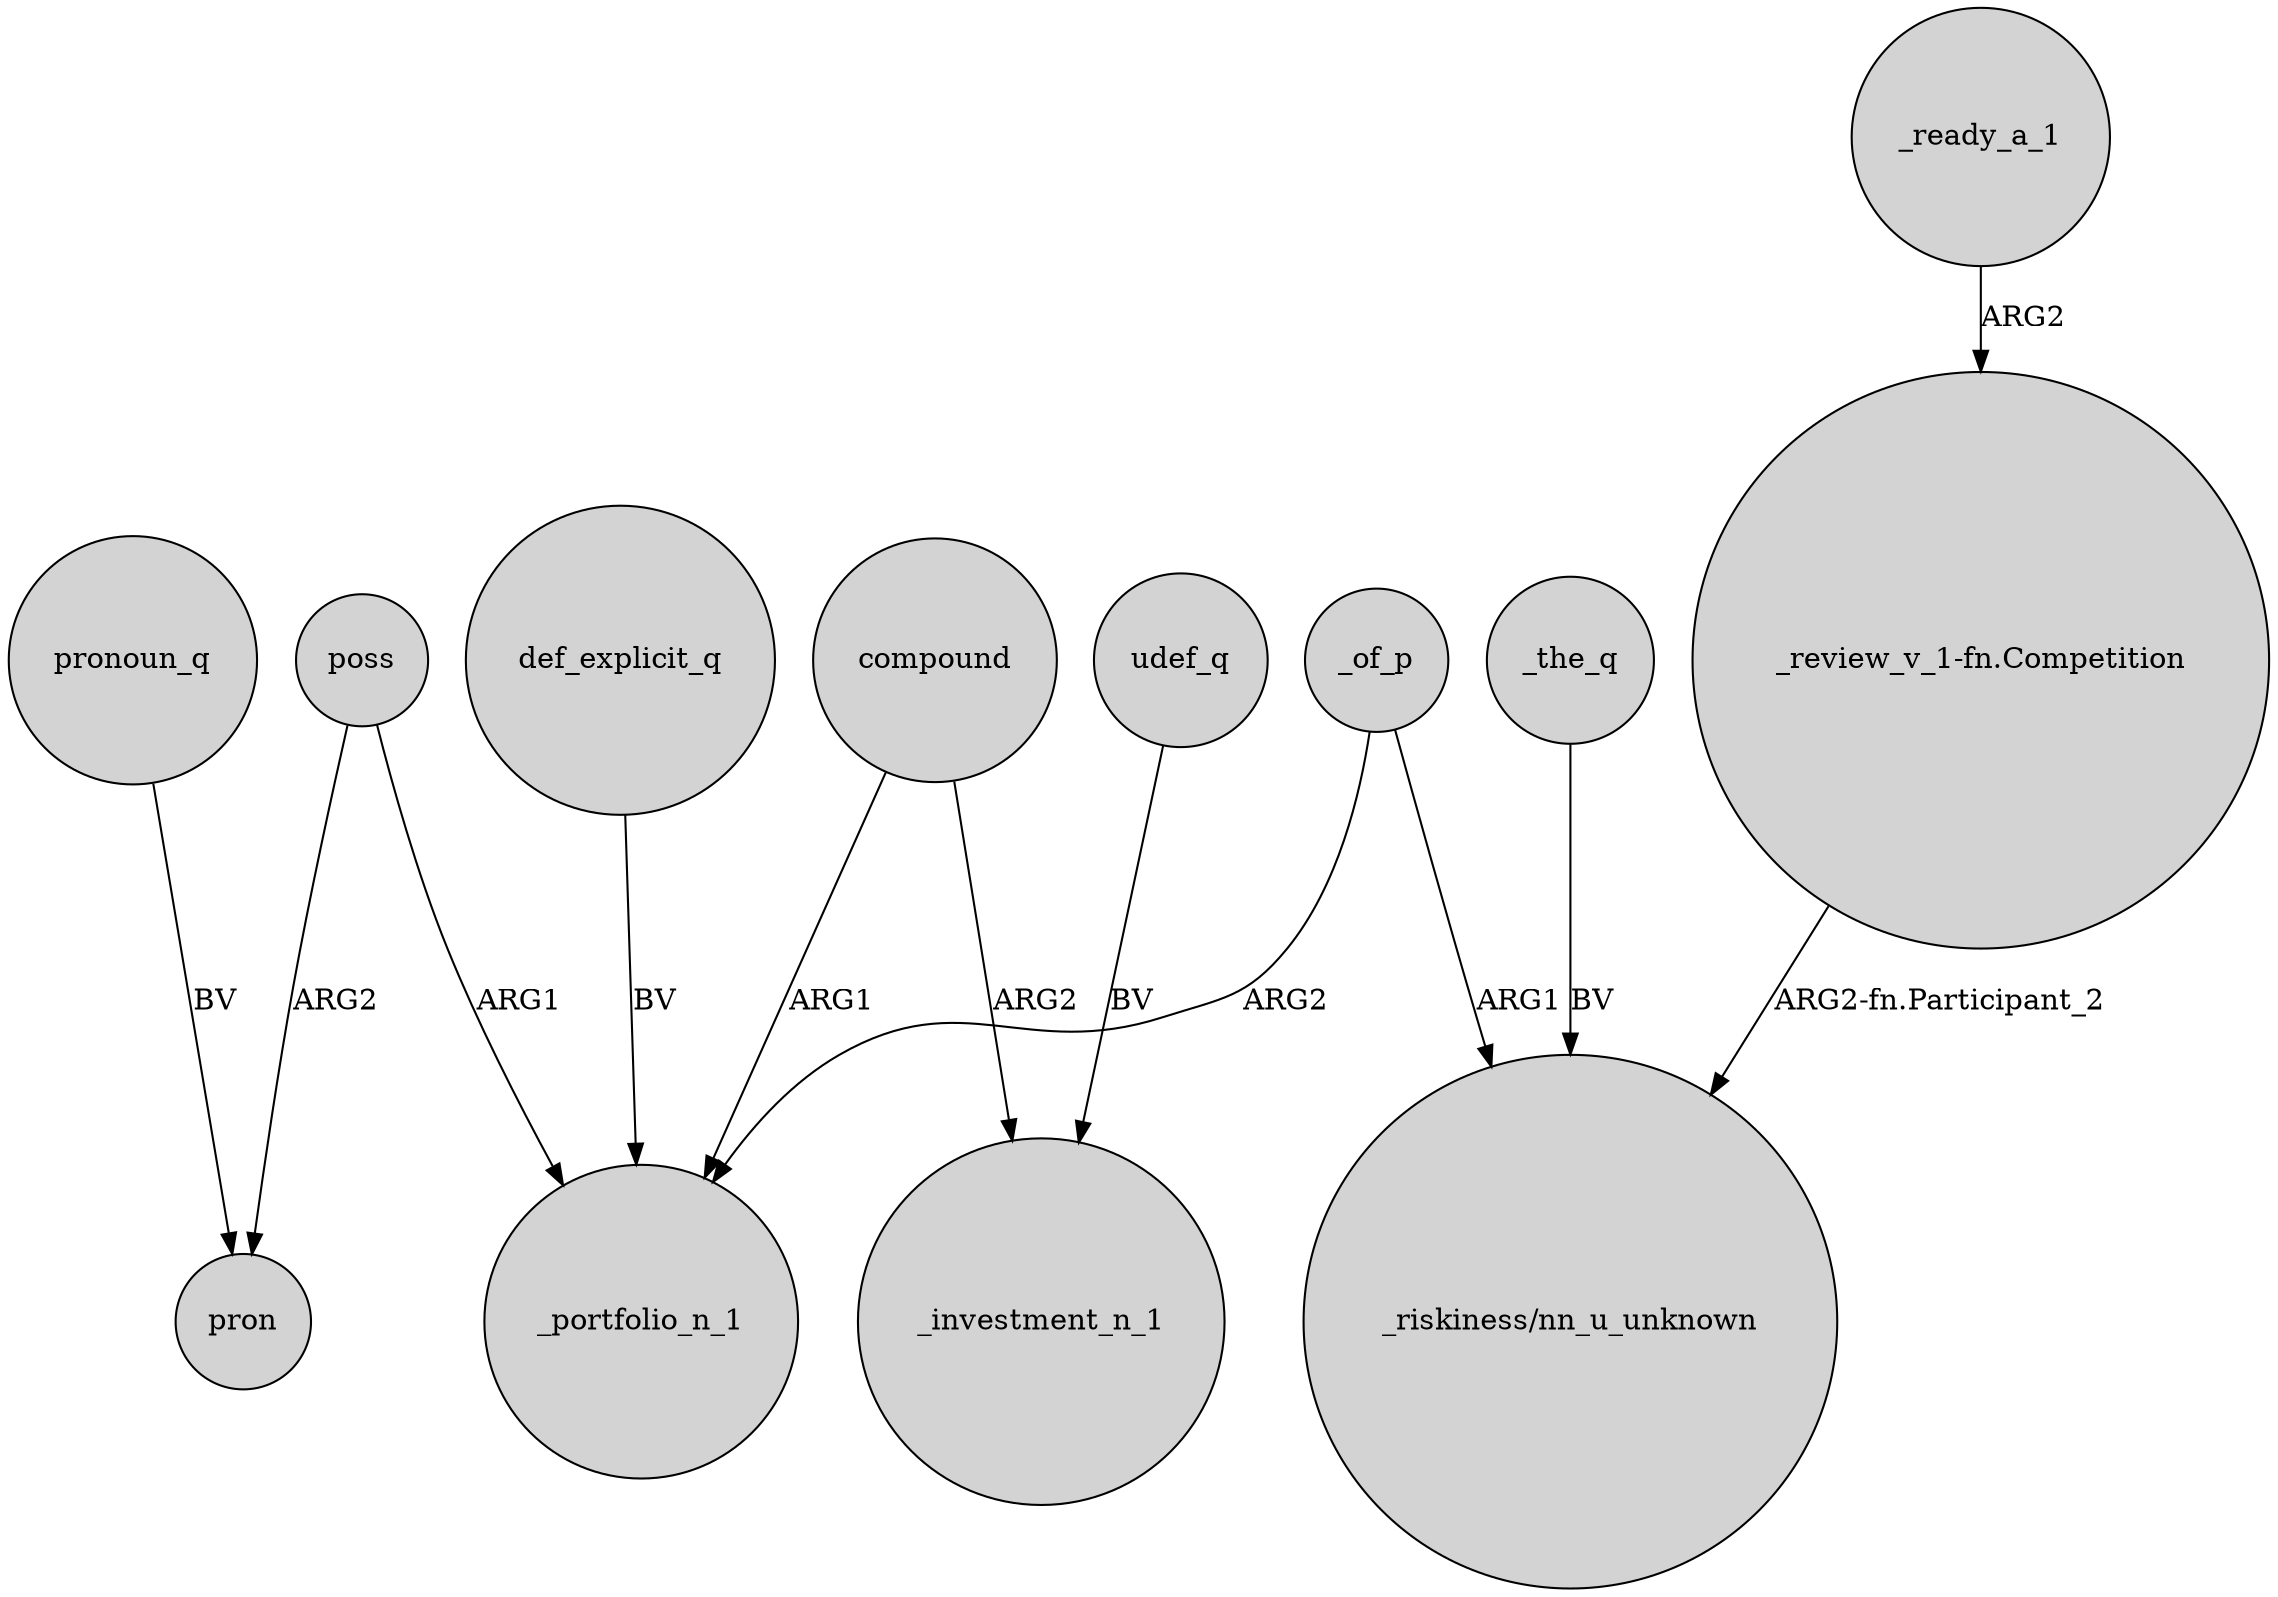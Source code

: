 digraph {
	node [shape=circle style=filled]
	compound -> _portfolio_n_1 [label=ARG1]
	"_review_v_1-fn.Competition" -> "_riskiness/nn_u_unknown" [label="ARG2-fn.Participant_2"]
	_the_q -> "_riskiness/nn_u_unknown" [label=BV]
	_ready_a_1 -> "_review_v_1-fn.Competition" [label=ARG2]
	poss -> _portfolio_n_1 [label=ARG1]
	_of_p -> "_riskiness/nn_u_unknown" [label=ARG1]
	compound -> _investment_n_1 [label=ARG2]
	udef_q -> _investment_n_1 [label=BV]
	pronoun_q -> pron [label=BV]
	poss -> pron [label=ARG2]
	_of_p -> _portfolio_n_1 [label=ARG2]
	def_explicit_q -> _portfolio_n_1 [label=BV]
}
